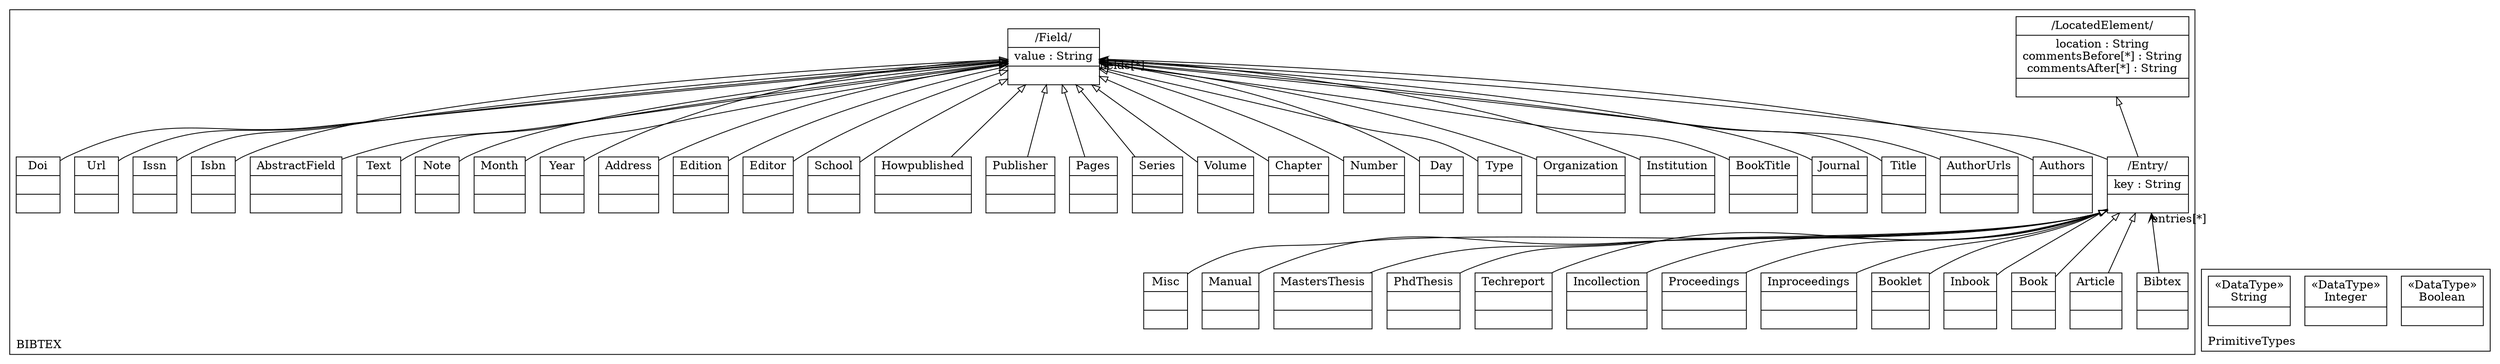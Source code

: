 digraph "KM3 Model in DOT" {
graph[rankdir=BT,labeljust=l,labelloc=t,nodeSep=0.75,compound=true];
 subgraph "cluster_BIBTEX"{
labelloc=t
color=black
label=BIBTEX
 node[shape=record];
LocatedElement[label="{/LocatedElement/|location : String\ncommentsBefore[*] : String\ncommentsAfter[*] : String| }"]
;
 node[shape=record];
Bibtex[label="{Bibtex| | }"]
 Bibtex->Entry[arrowhead=vee,arrowtail=diamond,headlabel="entries[*]",group=Entry,minlen=2,constraint=true,]
;
 node[shape=record];
Entry[label="{/Entry/|key : String| }"]
 Entry->Field[arrowhead=vee,arrowtail=diamond,headlabel="fields[*]",group=Field,minlen=2,constraint=true,]
 Entry->LocatedElement[arrowhead=onormal,group=LocatedElement,minlen=2,constraint=true,]
;
 node[shape=record];
Article[label="{Article| | }"]
 Article->Entry[arrowhead=onormal,group=Entry,minlen=2,constraint=true,]
;
 node[shape=record];
Book[label="{Book| | }"]
 Book->Entry[arrowhead=onormal,group=Entry,minlen=2,constraint=true,]
;
 node[shape=record];
Inbook[label="{Inbook| | }"]
 Inbook->Entry[arrowhead=onormal,group=Entry,minlen=2,constraint=true,]
;
 node[shape=record];
Booklet[label="{Booklet| | }"]
 Booklet->Entry[arrowhead=onormal,group=Entry,minlen=2,constraint=true,]
;
 node[shape=record];
Inproceedings[label="{Inproceedings| | }"]
 Inproceedings->Entry[arrowhead=onormal,group=Entry,minlen=2,constraint=true,]
;
 node[shape=record];
Proceedings[label="{Proceedings| | }"]
 Proceedings->Entry[arrowhead=onormal,group=Entry,minlen=2,constraint=true,]
;
 node[shape=record];
Incollection[label="{Incollection| | }"]
 Incollection->Entry[arrowhead=onormal,group=Entry,minlen=2,constraint=true,]
;
 node[shape=record];
Techreport[label="{Techreport| | }"]
 Techreport->Entry[arrowhead=onormal,group=Entry,minlen=2,constraint=true,]
;
 node[shape=record];
PhdThesis[label="{PhdThesis| | }"]
 PhdThesis->Entry[arrowhead=onormal,group=Entry,minlen=2,constraint=true,]
;
 node[shape=record];
MastersThesis[label="{MastersThesis| | }"]
 MastersThesis->Entry[arrowhead=onormal,group=Entry,minlen=2,constraint=true,]
;
 node[shape=record];
Manual[label="{Manual| | }"]
 Manual->Entry[arrowhead=onormal,group=Entry,minlen=2,constraint=true,]
;
 node[shape=record];
Misc[label="{Misc| | }"]
 Misc->Entry[arrowhead=onormal,group=Entry,minlen=2,constraint=true,]
;
 node[shape=record];
Field[label="{/Field/|value : String| }"]
;
 node[shape=record];
Authors[label="{Authors| | }"]
 Authors->Field[arrowhead=onormal,group=Field,minlen=2,constraint=true,]
;
 node[shape=record];
AuthorUrls[label="{AuthorUrls| | }"]
 AuthorUrls->Field[arrowhead=onormal,group=Field,minlen=2,constraint=true,]
;
 node[shape=record];
Title[label="{Title| | }"]
 Title->Field[arrowhead=onormal,group=Field,minlen=2,constraint=true,]
;
 node[shape=record];
Journal[label="{Journal| | }"]
 Journal->Field[arrowhead=onormal,group=Field,minlen=2,constraint=true,]
;
 node[shape=record];
BookTitle[label="{BookTitle| | }"]
 BookTitle->Field[arrowhead=onormal,group=Field,minlen=2,constraint=true,]
;
 node[shape=record];
Institution[label="{Institution| | }"]
 Institution->Field[arrowhead=onormal,group=Field,minlen=2,constraint=true,]
;
 node[shape=record];
Organization[label="{Organization| | }"]
 Organization->Field[arrowhead=onormal,group=Field,minlen=2,constraint=true,]
;
 node[shape=record];
Type[label="{Type| | }"]
 Type->Field[arrowhead=onormal,group=Field,minlen=2,constraint=true,]
;
 node[shape=record];
Day[label="{Day| | }"]
 Day->Field[arrowhead=onormal,group=Field,minlen=2,constraint=true,]
;
 node[shape=record];
Number[label="{Number| | }"]
 Number->Field[arrowhead=onormal,group=Field,minlen=2,constraint=true,]
;
 node[shape=record];
Chapter[label="{Chapter| | }"]
 Chapter->Field[arrowhead=onormal,group=Field,minlen=2,constraint=true,]
;
 node[shape=record];
Volume[label="{Volume| | }"]
 Volume->Field[arrowhead=onormal,group=Field,minlen=2,constraint=true,]
;
 node[shape=record];
Series[label="{Series| | }"]
 Series->Field[arrowhead=onormal,group=Field,minlen=2,constraint=true,]
;
 node[shape=record];
Pages[label="{Pages| | }"]
 Pages->Field[arrowhead=onormal,group=Field,minlen=2,constraint=true,]
;
 node[shape=record];
Publisher[label="{Publisher| | }"]
 Publisher->Field[arrowhead=onormal,group=Field,minlen=2,constraint=true,]
;
 node[shape=record];
Howpublished[label="{Howpublished| | }"]
 Howpublished->Field[arrowhead=onormal,group=Field,minlen=2,constraint=true,]
;
 node[shape=record];
School[label="{School| | }"]
 School->Field[arrowhead=onormal,group=Field,minlen=2,constraint=true,]
;
 node[shape=record];
Editor[label="{Editor| | }"]
 Editor->Field[arrowhead=onormal,group=Field,minlen=2,constraint=true,]
;
 node[shape=record];
Edition[label="{Edition| | }"]
 Edition->Field[arrowhead=onormal,group=Field,minlen=2,constraint=true,]
;
 node[shape=record];
Address[label="{Address| | }"]
 Address->Field[arrowhead=onormal,group=Field,minlen=2,constraint=true,]
;
 node[shape=record];
Year[label="{Year| | }"]
 Year->Field[arrowhead=onormal,group=Field,minlen=2,constraint=true,]
;
 node[shape=record];
Month[label="{Month| | }"]
 Month->Field[arrowhead=onormal,group=Field,minlen=2,constraint=true,]
;
 node[shape=record];
Note[label="{Note| | }"]
 Note->Field[arrowhead=onormal,group=Field,minlen=2,constraint=true,]
;
 node[shape=record];
Text[label="{Text| | }"]
 Text->Field[arrowhead=onormal,group=Field,minlen=2,constraint=true,]
;
 node[shape=record];
AbstractField[label="{AbstractField| | }"]
 AbstractField->Field[arrowhead=onormal,group=Field,minlen=2,constraint=true,]
;
 node[shape=record];
Isbn[label="{Isbn| | }"]
 Isbn->Field[arrowhead=onormal,group=Field,minlen=2,constraint=true,]
;
 node[shape=record];
Issn[label="{Issn| | }"]
 Issn->Field[arrowhead=onormal,group=Field,minlen=2,constraint=true,]
;
 node[shape=record];
Url[label="{Url| | }"]
 Url->Field[arrowhead=onormal,group=Field,minlen=2,constraint=true,]
;
 node[shape=record];
Doi[label="{Doi| | }"]
 Doi->Field[arrowhead=onormal,group=Field,minlen=2,constraint=true,]
;

} subgraph "cluster_PrimitiveTypes"{
labelloc=t
color=black
label=PrimitiveTypes
 node[shape=record];
Boolean[label="{&#171;DataType&#187;\nBoolean|}"]
;
 node[shape=record];
Integer[label="{&#171;DataType&#187;\nInteger|}"]
;
 node[shape=record];
String[label="{&#171;DataType&#187;\nString|}"]
;

}
}